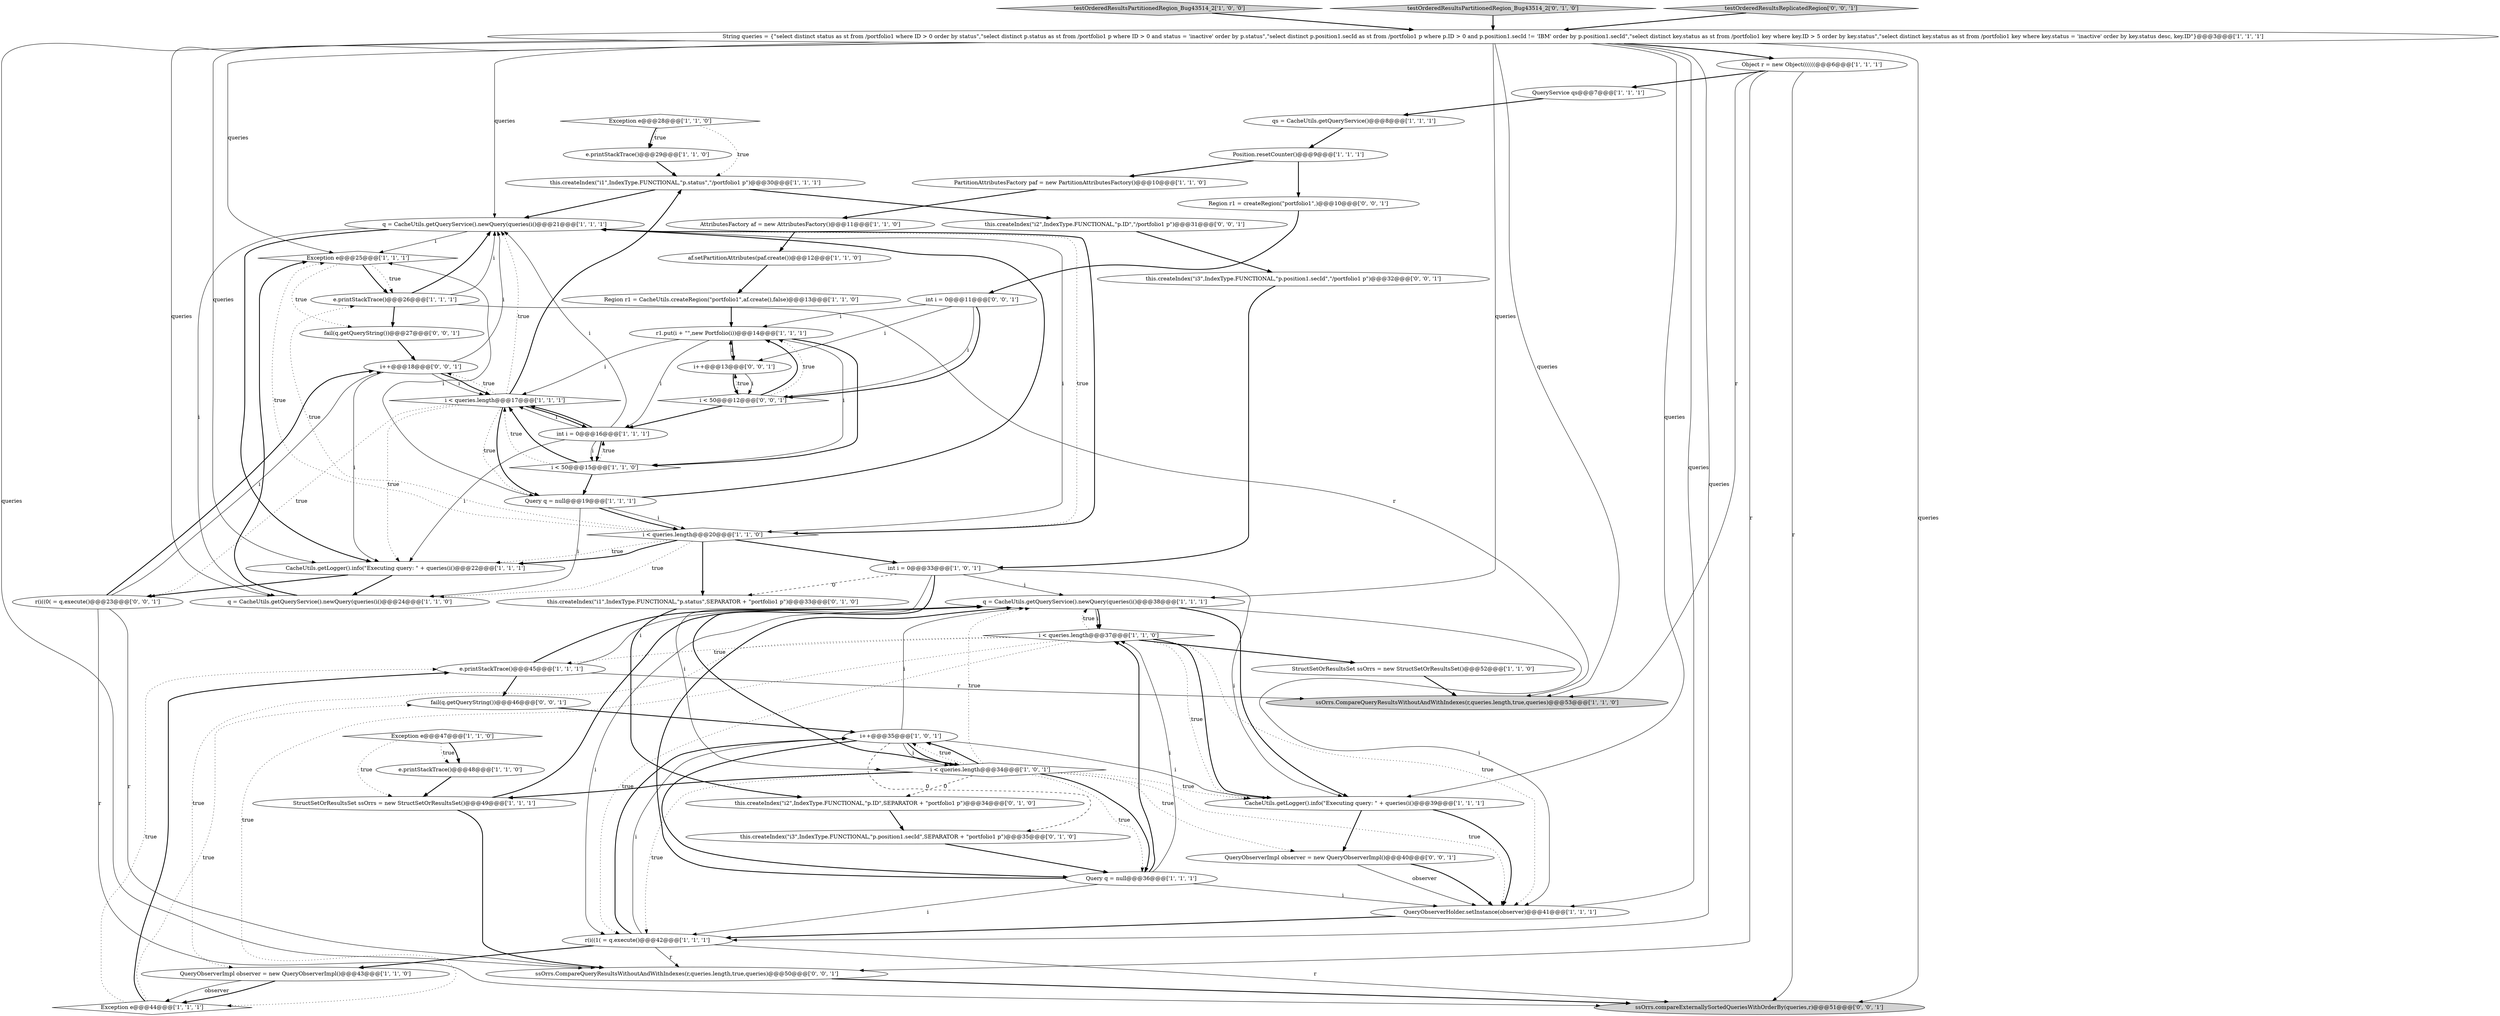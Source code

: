 digraph {
3 [style = filled, label = "Exception e@@@28@@@['1', '1', '0']", fillcolor = white, shape = diamond image = "AAA0AAABBB1BBB"];
54 [style = filled, label = "fail(q.getQueryString())@@@46@@@['0', '0', '1']", fillcolor = white, shape = ellipse image = "AAA0AAABBB3BBB"];
25 [style = filled, label = "r1.put(i + \"\",new Portfolio(i))@@@14@@@['1', '1', '1']", fillcolor = white, shape = ellipse image = "AAA0AAABBB1BBB"];
28 [style = filled, label = "Object r = new Object((((((@@@6@@@['1', '1', '1']", fillcolor = white, shape = ellipse image = "AAA0AAABBB1BBB"];
51 [style = filled, label = "int i = 0@@@11@@@['0', '0', '1']", fillcolor = white, shape = ellipse image = "AAA0AAABBB3BBB"];
34 [style = filled, label = "QueryService qs@@@7@@@['1', '1', '1']", fillcolor = white, shape = ellipse image = "AAA0AAABBB1BBB"];
26 [style = filled, label = "this.createIndex(\"i1\",IndexType.FUNCTIONAL,\"p.status\",\"/portfolio1 p\")@@@30@@@['1', '1', '1']", fillcolor = white, shape = ellipse image = "AAA0AAABBB1BBB"];
19 [style = filled, label = "testOrderedResultsPartitionedRegion_Bug43514_2['1', '0', '0']", fillcolor = lightgray, shape = diamond image = "AAA0AAABBB1BBB"];
35 [style = filled, label = "Query q = null@@@19@@@['1', '1', '1']", fillcolor = white, shape = ellipse image = "AAA0AAABBB1BBB"];
53 [style = filled, label = "i++@@@13@@@['0', '0', '1']", fillcolor = white, shape = ellipse image = "AAA0AAABBB3BBB"];
16 [style = filled, label = "String queries = {\"select distinct status as st from /portfolio1 where ID > 0 order by status\",\"select distinct p.status as st from /portfolio1 p where ID > 0 and status = 'inactive' order by p.status\",\"select distinct p.position1.secId as st from /portfolio1 p where p.ID > 0 and p.position1.secId != 'IBM' order by p.position1.secId\",\"select distinct key.status as st from /portfolio1 key where key.ID > 5 order by key.status\",\"select distinct key.status as st from /portfolio1 key where key.status = 'inactive' order by key.status desc, key.ID\"}@@@3@@@['1', '1', '1']", fillcolor = white, shape = ellipse image = "AAA0AAABBB1BBB"];
21 [style = filled, label = "StructSetOrResultsSet ssOrrs = new StructSetOrResultsSet()@@@52@@@['1', '1', '0']", fillcolor = white, shape = ellipse image = "AAA0AAABBB1BBB"];
5 [style = filled, label = "e.printStackTrace()@@@45@@@['1', '1', '1']", fillcolor = white, shape = ellipse image = "AAA0AAABBB1BBB"];
37 [style = filled, label = "StructSetOrResultsSet ssOrrs = new StructSetOrResultsSet()@@@49@@@['1', '1', '1']", fillcolor = white, shape = ellipse image = "AAA0AAABBB1BBB"];
57 [style = filled, label = "ssOrrs.CompareQueryResultsWithoutAndWithIndexes(r,queries.length,true,queries)@@@50@@@['0', '0', '1']", fillcolor = white, shape = ellipse image = "AAA0AAABBB3BBB"];
49 [style = filled, label = "ssOrrs.compareExternallySortedQueriesWithOrderBy(queries,r)@@@51@@@['0', '0', '1']", fillcolor = lightgray, shape = ellipse image = "AAA0AAABBB3BBB"];
32 [style = filled, label = "Exception e@@@25@@@['1', '1', '1']", fillcolor = white, shape = diamond image = "AAA0AAABBB1BBB"];
4 [style = filled, label = "q = CacheUtils.getQueryService().newQuery(queries(i()@@@38@@@['1', '1', '1']", fillcolor = white, shape = ellipse image = "AAA0AAABBB1BBB"];
43 [style = filled, label = "this.createIndex(\"i1\",IndexType.FUNCTIONAL,\"p.status\",SEPARATOR + \"portfolio1 p\")@@@33@@@['0', '1', '0']", fillcolor = white, shape = ellipse image = "AAA1AAABBB2BBB"];
8 [style = filled, label = "af.setPartitionAttributes(paf.create())@@@12@@@['1', '1', '0']", fillcolor = white, shape = ellipse image = "AAA0AAABBB1BBB"];
22 [style = filled, label = "Region r1 = CacheUtils.createRegion(\"portfolio1\",af.create(),false)@@@13@@@['1', '1', '0']", fillcolor = white, shape = ellipse image = "AAA0AAABBB1BBB"];
17 [style = filled, label = "AttributesFactory af = new AttributesFactory()@@@11@@@['1', '1', '0']", fillcolor = white, shape = ellipse image = "AAA0AAABBB1BBB"];
10 [style = filled, label = "i < queries.length@@@37@@@['1', '1', '0']", fillcolor = white, shape = diamond image = "AAA0AAABBB1BBB"];
12 [style = filled, label = "q = CacheUtils.getQueryService().newQuery(queries(i()@@@24@@@['1', '1', '0']", fillcolor = white, shape = ellipse image = "AAA0AAABBB1BBB"];
1 [style = filled, label = "Query q = null@@@36@@@['1', '1', '1']", fillcolor = white, shape = ellipse image = "AAA0AAABBB1BBB"];
52 [style = filled, label = "i++@@@18@@@['0', '0', '1']", fillcolor = white, shape = ellipse image = "AAA0AAABBB3BBB"];
33 [style = filled, label = "r(i((1( = q.execute()@@@42@@@['1', '1', '1']", fillcolor = white, shape = ellipse image = "AAA0AAABBB1BBB"];
48 [style = filled, label = "QueryObserverImpl observer = new QueryObserverImpl()@@@40@@@['0', '0', '1']", fillcolor = white, shape = ellipse image = "AAA0AAABBB3BBB"];
15 [style = filled, label = "e.printStackTrace()@@@48@@@['1', '1', '0']", fillcolor = white, shape = ellipse image = "AAA0AAABBB1BBB"];
20 [style = filled, label = "int i = 0@@@16@@@['1', '1', '1']", fillcolor = white, shape = ellipse image = "AAA0AAABBB1BBB"];
31 [style = filled, label = "qs = CacheUtils.getQueryService()@@@8@@@['1', '1', '1']", fillcolor = white, shape = ellipse image = "AAA0AAABBB1BBB"];
7 [style = filled, label = "PartitionAttributesFactory paf = new PartitionAttributesFactory()@@@10@@@['1', '1', '0']", fillcolor = white, shape = ellipse image = "AAA0AAABBB1BBB"];
24 [style = filled, label = "Exception e@@@47@@@['1', '1', '0']", fillcolor = white, shape = diamond image = "AAA0AAABBB1BBB"];
39 [style = filled, label = "QueryObserverImpl observer = new QueryObserverImpl()@@@43@@@['1', '1', '0']", fillcolor = white, shape = ellipse image = "AAA0AAABBB1BBB"];
36 [style = filled, label = "CacheUtils.getLogger().info(\"Executing query: \" + queries(i()@@@22@@@['1', '1', '1']", fillcolor = white, shape = ellipse image = "AAA0AAABBB1BBB"];
30 [style = filled, label = "q = CacheUtils.getQueryService().newQuery(queries(i()@@@21@@@['1', '1', '1']", fillcolor = white, shape = ellipse image = "AAA0AAABBB1BBB"];
40 [style = filled, label = "i < 50@@@15@@@['1', '1', '0']", fillcolor = white, shape = diamond image = "AAA0AAABBB1BBB"];
47 [style = filled, label = "this.createIndex(\"i3\",IndexType.FUNCTIONAL,\"p.position1.secId\",\"/portfolio1 p\")@@@32@@@['0', '0', '1']", fillcolor = white, shape = ellipse image = "AAA0AAABBB3BBB"];
11 [style = filled, label = "Position.resetCounter()@@@9@@@['1', '1', '1']", fillcolor = white, shape = ellipse image = "AAA0AAABBB1BBB"];
0 [style = filled, label = "i++@@@35@@@['1', '0', '1']", fillcolor = white, shape = ellipse image = "AAA0AAABBB1BBB"];
18 [style = filled, label = "CacheUtils.getLogger().info(\"Executing query: \" + queries(i()@@@39@@@['1', '1', '1']", fillcolor = white, shape = ellipse image = "AAA0AAABBB1BBB"];
50 [style = filled, label = "this.createIndex(\"i2\",IndexType.FUNCTIONAL,\"p.ID\",\"/portfolio1 p\")@@@31@@@['0', '0', '1']", fillcolor = white, shape = ellipse image = "AAA0AAABBB3BBB"];
13 [style = filled, label = "e.printStackTrace()@@@26@@@['1', '1', '1']", fillcolor = white, shape = ellipse image = "AAA0AAABBB1BBB"];
14 [style = filled, label = "i < queries.length@@@34@@@['1', '0', '1']", fillcolor = white, shape = diamond image = "AAA0AAABBB1BBB"];
2 [style = filled, label = "ssOrrs.CompareQueryResultsWithoutAndWithIndexes(r,queries.length,true,queries)@@@53@@@['1', '1', '0']", fillcolor = lightgray, shape = ellipse image = "AAA0AAABBB1BBB"];
42 [style = filled, label = "testOrderedResultsPartitionedRegion_Bug43514_2['0', '1', '0']", fillcolor = lightgray, shape = diamond image = "AAA0AAABBB2BBB"];
29 [style = filled, label = "i < queries.length@@@20@@@['1', '1', '0']", fillcolor = white, shape = diamond image = "AAA0AAABBB1BBB"];
45 [style = filled, label = "testOrderedResultsReplicatedRegion['0', '0', '1']", fillcolor = lightgray, shape = diamond image = "AAA0AAABBB3BBB"];
55 [style = filled, label = "r(i((0( = q.execute()@@@23@@@['0', '0', '1']", fillcolor = white, shape = ellipse image = "AAA0AAABBB3BBB"];
46 [style = filled, label = "Region r1 = createRegion(\"portfolio1\",)@@@10@@@['0', '0', '1']", fillcolor = white, shape = ellipse image = "AAA0AAABBB3BBB"];
23 [style = filled, label = "QueryObserverHolder.setInstance(observer)@@@41@@@['1', '1', '1']", fillcolor = white, shape = ellipse image = "AAA0AAABBB1BBB"];
44 [style = filled, label = "this.createIndex(\"i2\",IndexType.FUNCTIONAL,\"p.ID\",SEPARATOR + \"portfolio1 p\")@@@34@@@['0', '1', '0']", fillcolor = white, shape = ellipse image = "AAA1AAABBB2BBB"];
27 [style = filled, label = "i < queries.length@@@17@@@['1', '1', '1']", fillcolor = white, shape = diamond image = "AAA0AAABBB1BBB"];
6 [style = filled, label = "e.printStackTrace()@@@29@@@['1', '1', '0']", fillcolor = white, shape = ellipse image = "AAA0AAABBB1BBB"];
56 [style = filled, label = "fail(q.getQueryString())@@@27@@@['0', '0', '1']", fillcolor = white, shape = ellipse image = "AAA0AAABBB3BBB"];
9 [style = filled, label = "Exception e@@@44@@@['1', '1', '1']", fillcolor = white, shape = diamond image = "AAA0AAABBB1BBB"];
41 [style = filled, label = "this.createIndex(\"i3\",IndexType.FUNCTIONAL,\"p.position1.secId\",SEPARATOR + \"portfolio1 p\")@@@35@@@['0', '1', '0']", fillcolor = white, shape = ellipse image = "AAA1AAABBB2BBB"];
58 [style = filled, label = "i < 50@@@12@@@['0', '0', '1']", fillcolor = white, shape = diamond image = "AAA0AAABBB3BBB"];
38 [style = filled, label = "int i = 0@@@33@@@['1', '0', '1']", fillcolor = white, shape = ellipse image = "AAA0AAABBB1BBB"];
20->27 [style = bold, label=""];
11->46 [style = bold, label=""];
14->0 [style = dotted, label="true"];
14->4 [style = dotted, label="true"];
10->21 [style = bold, label=""];
53->25 [style = solid, label="i"];
29->32 [style = dotted, label="true"];
29->36 [style = dotted, label="true"];
51->58 [style = solid, label="i"];
0->4 [style = solid, label="i"];
4->10 [style = solid, label="i"];
14->18 [style = dotted, label="true"];
9->5 [style = dotted, label="true"];
16->57 [style = solid, label="queries"];
52->27 [style = solid, label="i"];
14->0 [style = bold, label=""];
5->54 [style = bold, label=""];
51->25 [style = solid, label="i"];
30->29 [style = bold, label=""];
51->53 [style = solid, label="i"];
10->18 [style = bold, label=""];
3->6 [style = bold, label=""];
56->52 [style = bold, label=""];
45->16 [style = bold, label=""];
55->57 [style = solid, label="r"];
40->27 [style = dotted, label="true"];
29->12 [style = dotted, label="true"];
12->32 [style = bold, label=""];
38->18 [style = solid, label="i"];
28->34 [style = bold, label=""];
25->27 [style = solid, label="i"];
16->23 [style = solid, label="queries"];
37->4 [style = bold, label=""];
44->41 [style = bold, label=""];
0->14 [style = solid, label="i"];
3->6 [style = dotted, label="true"];
16->49 [style = solid, label="queries"];
40->20 [style = dotted, label="true"];
17->8 [style = bold, label=""];
30->32 [style = solid, label="i"];
16->28 [style = bold, label=""];
52->36 [style = solid, label="i"];
58->25 [style = bold, label=""];
29->38 [style = bold, label=""];
51->58 [style = bold, label=""];
10->5 [style = dotted, label="true"];
1->23 [style = solid, label="i"];
40->35 [style = bold, label=""];
14->23 [style = dotted, label="true"];
30->12 [style = solid, label="i"];
43->44 [style = bold, label=""];
18->48 [style = bold, label=""];
4->33 [style = solid, label="i"];
41->1 [style = bold, label=""];
14->48 [style = dotted, label="true"];
27->30 [style = dotted, label="true"];
33->49 [style = solid, label="r"];
33->0 [style = solid, label="i"];
54->0 [style = bold, label=""];
3->26 [style = dotted, label="true"];
35->12 [style = solid, label="i"];
27->55 [style = dotted, label="true"];
16->4 [style = solid, label="queries"];
1->10 [style = bold, label=""];
35->30 [style = bold, label=""];
10->33 [style = dotted, label="true"];
38->43 [style = dashed, label="0"];
16->36 [style = solid, label="queries"];
23->33 [style = bold, label=""];
28->49 [style = solid, label="r"];
4->23 [style = solid, label="i"];
27->20 [style = bold, label=""];
22->25 [style = bold, label=""];
57->49 [style = bold, label=""];
8->22 [style = bold, label=""];
27->26 [style = bold, label=""];
47->38 [style = bold, label=""];
9->54 [style = dotted, label="true"];
1->4 [style = bold, label=""];
58->25 [style = dotted, label="true"];
10->23 [style = dotted, label="true"];
55->52 [style = bold, label=""];
24->15 [style = dotted, label="true"];
36->12 [style = bold, label=""];
0->14 [style = bold, label=""];
30->36 [style = bold, label=""];
26->50 [style = bold, label=""];
39->9 [style = solid, label="observer"];
31->11 [style = bold, label=""];
10->39 [style = dotted, label="true"];
14->33 [style = dotted, label="true"];
14->1 [style = dotted, label="true"];
6->26 [style = bold, label=""];
55->52 [style = solid, label="i"];
55->49 [style = solid, label="r"];
5->2 [style = solid, label="r"];
0->18 [style = solid, label="i"];
24->37 [style = dotted, label="true"];
38->4 [style = solid, label="i"];
25->40 [style = solid, label="i"];
52->30 [style = solid, label="i"];
1->33 [style = solid, label="i"];
5->4 [style = solid, label="i"];
16->2 [style = solid, label="queries"];
29->36 [style = bold, label=""];
46->51 [style = bold, label=""];
40->27 [style = bold, label=""];
5->4 [style = bold, label=""];
53->58 [style = solid, label="i"];
19->16 [style = bold, label=""];
37->57 [style = bold, label=""];
0->41 [style = dashed, label="0"];
58->53 [style = dotted, label="true"];
38->14 [style = solid, label="i"];
27->52 [style = dotted, label="true"];
34->31 [style = bold, label=""];
25->20 [style = solid, label="i"];
20->36 [style = solid, label="i"];
29->30 [style = dotted, label="true"];
39->9 [style = bold, label=""];
20->27 [style = solid, label="i"];
7->17 [style = bold, label=""];
4->10 [style = bold, label=""];
27->36 [style = dotted, label="true"];
33->57 [style = solid, label="r"];
9->5 [style = bold, label=""];
25->40 [style = bold, label=""];
10->9 [style = dotted, label="true"];
4->18 [style = bold, label=""];
18->23 [style = bold, label=""];
42->16 [style = bold, label=""];
20->40 [style = solid, label="i"];
28->2 [style = solid, label="r"];
16->33 [style = solid, label="queries"];
32->13 [style = bold, label=""];
13->30 [style = solid, label="i"];
1->10 [style = solid, label="i"];
13->56 [style = bold, label=""];
29->13 [style = dotted, label="true"];
13->30 [style = bold, label=""];
15->37 [style = bold, label=""];
38->14 [style = bold, label=""];
36->55 [style = bold, label=""];
35->32 [style = solid, label="i"];
52->27 [style = bold, label=""];
24->15 [style = bold, label=""];
50->47 [style = bold, label=""];
14->37 [style = bold, label=""];
20->30 [style = solid, label="i"];
16->30 [style = solid, label="queries"];
14->44 [style = dashed, label="0"];
16->32 [style = solid, label="queries"];
0->1 [style = bold, label=""];
25->53 [style = bold, label=""];
58->20 [style = bold, label=""];
28->57 [style = solid, label="r"];
21->2 [style = bold, label=""];
11->7 [style = bold, label=""];
27->35 [style = bold, label=""];
14->1 [style = bold, label=""];
27->35 [style = dotted, label="true"];
32->13 [style = dotted, label="true"];
16->18 [style = solid, label="queries"];
29->43 [style = bold, label=""];
10->18 [style = dotted, label="true"];
33->39 [style = bold, label=""];
10->4 [style = dotted, label="true"];
48->23 [style = solid, label="observer"];
48->23 [style = bold, label=""];
35->29 [style = bold, label=""];
35->29 [style = solid, label="i"];
13->2 [style = solid, label="r"];
26->30 [style = bold, label=""];
33->0 [style = bold, label=""];
32->56 [style = dotted, label="true"];
20->40 [style = bold, label=""];
53->58 [style = bold, label=""];
16->12 [style = solid, label="queries"];
30->29 [style = solid, label="i"];
}
